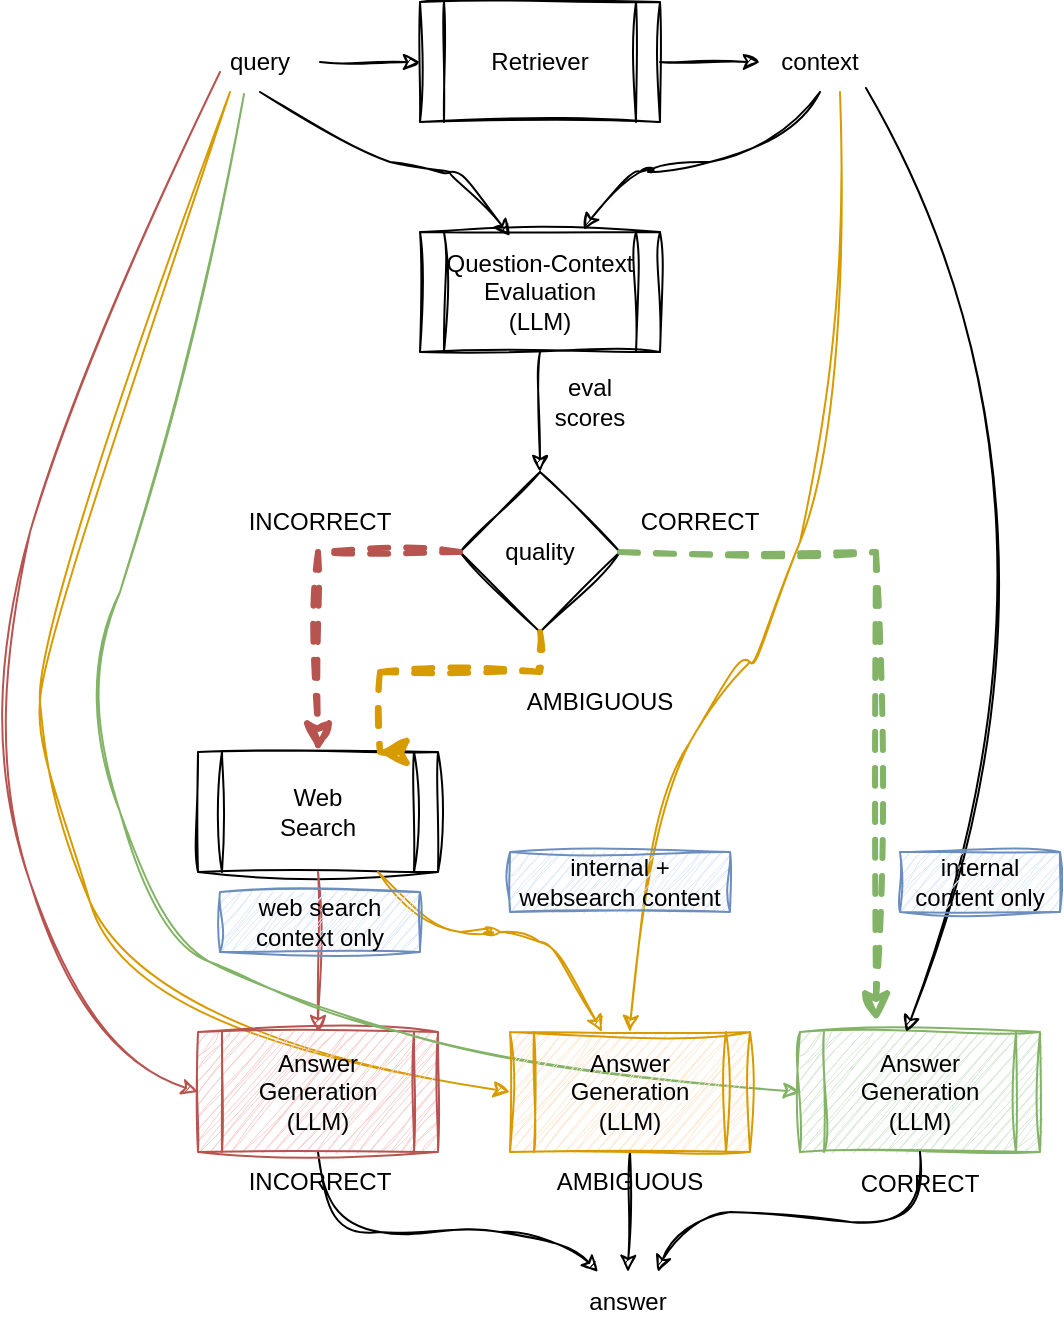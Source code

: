 <mxfile version="23.1.7" type="device">
  <diagram name="Page-1" id="QmD3RipjDwReSNjqG_B0">
    <mxGraphModel dx="634" dy="835" grid="1" gridSize="10" guides="1" tooltips="1" connect="1" arrows="1" fold="1" page="1" pageScale="1" pageWidth="850" pageHeight="1100" math="0" shadow="0">
      <root>
        <mxCell id="0" />
        <mxCell id="1" parent="0" />
        <mxCell id="8UCjOMSbNaFA1E6p_6nF-1" value="query" style="text;html=1;align=center;verticalAlign=middle;whiteSpace=wrap;rounded=0;sketch=1;curveFitting=1;jiggle=2;" vertex="1" parent="1">
          <mxGeometry x="170" y="40" width="60" height="30" as="geometry" />
        </mxCell>
        <mxCell id="8UCjOMSbNaFA1E6p_6nF-2" value="Retriever" style="shape=process;whiteSpace=wrap;html=1;backgroundOutline=1;sketch=1;curveFitting=1;jiggle=2;" vertex="1" parent="1">
          <mxGeometry x="280" y="25" width="120" height="60" as="geometry" />
        </mxCell>
        <mxCell id="8UCjOMSbNaFA1E6p_6nF-3" value="context" style="text;html=1;align=center;verticalAlign=middle;whiteSpace=wrap;rounded=0;sketch=1;curveFitting=1;jiggle=2;" vertex="1" parent="1">
          <mxGeometry x="450" y="40" width="60" height="30" as="geometry" />
        </mxCell>
        <mxCell id="8UCjOMSbNaFA1E6p_6nF-4" value="Question-Context Evaluation&lt;br&gt;(LLM)" style="shape=process;whiteSpace=wrap;html=1;backgroundOutline=1;sketch=1;curveFitting=1;jiggle=2;" vertex="1" parent="1">
          <mxGeometry x="280" y="140" width="120" height="60" as="geometry" />
        </mxCell>
        <mxCell id="8UCjOMSbNaFA1E6p_6nF-5" value="quality" style="rhombus;whiteSpace=wrap;html=1;sketch=1;curveFitting=1;jiggle=2;" vertex="1" parent="1">
          <mxGeometry x="300" y="260" width="80" height="80" as="geometry" />
        </mxCell>
        <mxCell id="8UCjOMSbNaFA1E6p_6nF-6" value="" style="endArrow=classic;html=1;rounded=0;exitX=0.5;exitY=1;exitDx=0;exitDy=0;entryX=0.5;entryY=0;entryDx=0;entryDy=0;sketch=1;curveFitting=1;jiggle=2;" edge="1" parent="1" source="8UCjOMSbNaFA1E6p_6nF-4" target="8UCjOMSbNaFA1E6p_6nF-5">
          <mxGeometry width="50" height="50" relative="1" as="geometry">
            <mxPoint x="390" y="440" as="sourcePoint" />
            <mxPoint x="440" y="390" as="targetPoint" />
          </mxGeometry>
        </mxCell>
        <mxCell id="8UCjOMSbNaFA1E6p_6nF-7" value="" style="endArrow=classic;html=1;rounded=0;exitX=1;exitY=0.5;exitDx=0;exitDy=0;entryX=0;entryY=0.5;entryDx=0;entryDy=0;sketch=1;curveFitting=1;jiggle=2;" edge="1" parent="1" source="8UCjOMSbNaFA1E6p_6nF-1" target="8UCjOMSbNaFA1E6p_6nF-2">
          <mxGeometry width="50" height="50" relative="1" as="geometry">
            <mxPoint x="390" y="440" as="sourcePoint" />
            <mxPoint x="440" y="390" as="targetPoint" />
          </mxGeometry>
        </mxCell>
        <mxCell id="8UCjOMSbNaFA1E6p_6nF-8" value="" style="endArrow=classic;html=1;rounded=0;exitX=1;exitY=0.5;exitDx=0;exitDy=0;entryX=0;entryY=0.5;entryDx=0;entryDy=0;sketch=1;curveFitting=1;jiggle=2;" edge="1" parent="1" source="8UCjOMSbNaFA1E6p_6nF-2" target="8UCjOMSbNaFA1E6p_6nF-3">
          <mxGeometry width="50" height="50" relative="1" as="geometry">
            <mxPoint x="390" y="440" as="sourcePoint" />
            <mxPoint x="440" y="390" as="targetPoint" />
          </mxGeometry>
        </mxCell>
        <mxCell id="8UCjOMSbNaFA1E6p_6nF-9" value="eval&lt;br&gt;scores" style="text;html=1;align=center;verticalAlign=middle;whiteSpace=wrap;rounded=0;sketch=1;curveFitting=1;jiggle=2;" vertex="1" parent="1">
          <mxGeometry x="335" y="210" width="60" height="30" as="geometry" />
        </mxCell>
        <mxCell id="8UCjOMSbNaFA1E6p_6nF-11" value="" style="curved=1;endArrow=classic;html=1;rounded=0;exitX=0.5;exitY=1;exitDx=0;exitDy=0;entryX=0.375;entryY=0.033;entryDx=0;entryDy=0;entryPerimeter=0;sketch=1;curveFitting=1;jiggle=2;" edge="1" parent="1" source="8UCjOMSbNaFA1E6p_6nF-1" target="8UCjOMSbNaFA1E6p_6nF-4">
          <mxGeometry width="50" height="50" relative="1" as="geometry">
            <mxPoint x="390" y="440" as="sourcePoint" />
            <mxPoint x="440" y="390" as="targetPoint" />
            <Array as="points">
              <mxPoint x="240" y="100" />
              <mxPoint x="290" y="110" />
              <mxPoint x="300" y="110" />
            </Array>
          </mxGeometry>
        </mxCell>
        <mxCell id="8UCjOMSbNaFA1E6p_6nF-12" value="" style="curved=1;endArrow=classic;html=1;rounded=0;exitX=0.5;exitY=1;exitDx=0;exitDy=0;entryX=0.683;entryY=-0.017;entryDx=0;entryDy=0;entryPerimeter=0;sketch=1;curveFitting=1;jiggle=2;" edge="1" parent="1" source="8UCjOMSbNaFA1E6p_6nF-3" target="8UCjOMSbNaFA1E6p_6nF-4">
          <mxGeometry width="50" height="50" relative="1" as="geometry">
            <mxPoint x="390" y="440" as="sourcePoint" />
            <mxPoint x="440" y="390" as="targetPoint" />
            <Array as="points">
              <mxPoint x="460" y="100" />
              <mxPoint x="390" y="110" />
              <mxPoint x="400" y="110" />
              <mxPoint x="380" y="110" />
            </Array>
          </mxGeometry>
        </mxCell>
        <mxCell id="8UCjOMSbNaFA1E6p_6nF-26" value="Web&lt;br&gt;Search" style="shape=process;whiteSpace=wrap;html=1;backgroundOutline=1;sketch=1;curveFitting=1;jiggle=2;" vertex="1" parent="1">
          <mxGeometry x="169" y="400" width="120" height="60" as="geometry" />
        </mxCell>
        <mxCell id="8UCjOMSbNaFA1E6p_6nF-27" value="" style="edgeStyle=segmentEdgeStyle;endArrow=classic;html=1;curved=0;rounded=0;endSize=8;startSize=8;exitX=0;exitY=0.5;exitDx=0;exitDy=0;entryX=0.5;entryY=0;entryDx=0;entryDy=0;dashed=1;strokeWidth=3;fillColor=#f8cecc;strokeColor=#b85450;sketch=1;curveFitting=1;jiggle=2;" edge="1" parent="1" source="8UCjOMSbNaFA1E6p_6nF-5" target="8UCjOMSbNaFA1E6p_6nF-26">
          <mxGeometry width="50" height="50" relative="1" as="geometry">
            <mxPoint x="289" y="300" as="sourcePoint" />
            <mxPoint x="429" y="390" as="targetPoint" />
          </mxGeometry>
        </mxCell>
        <mxCell id="8UCjOMSbNaFA1E6p_6nF-28" value="INCORRECT" style="text;html=1;align=center;verticalAlign=middle;whiteSpace=wrap;rounded=0;sketch=1;curveFitting=1;jiggle=2;" vertex="1" parent="1">
          <mxGeometry x="195" y="270" width="70" height="30" as="geometry" />
        </mxCell>
        <mxCell id="8UCjOMSbNaFA1E6p_6nF-30" value="AMBIGUOUS" style="text;html=1;align=center;verticalAlign=middle;whiteSpace=wrap;rounded=0;sketch=1;curveFitting=1;jiggle=2;" vertex="1" parent="1">
          <mxGeometry x="335" y="360" width="70" height="30" as="geometry" />
        </mxCell>
        <mxCell id="8UCjOMSbNaFA1E6p_6nF-31" value="" style="edgeStyle=segmentEdgeStyle;endArrow=classic;html=1;curved=0;rounded=0;endSize=8;startSize=8;exitX=0.5;exitY=1;exitDx=0;exitDy=0;entryX=0.75;entryY=0;entryDx=0;entryDy=0;dashed=1;strokeWidth=3;fillColor=#ffe6cc;strokeColor=#d79b00;sketch=1;curveFitting=1;jiggle=2;" edge="1" parent="1" source="8UCjOMSbNaFA1E6p_6nF-5" target="8UCjOMSbNaFA1E6p_6nF-26">
          <mxGeometry width="50" height="50" relative="1" as="geometry">
            <mxPoint x="390" y="440" as="sourcePoint" />
            <mxPoint x="440" y="390" as="targetPoint" />
            <Array as="points">
              <mxPoint x="340" y="360" />
              <mxPoint x="260" y="360" />
            </Array>
          </mxGeometry>
        </mxCell>
        <mxCell id="8UCjOMSbNaFA1E6p_6nF-33" value="Answer&lt;br&gt;Generation&lt;br&gt;(LLM)" style="shape=process;whiteSpace=wrap;html=1;backgroundOutline=1;fillColor=#d5e8d4;strokeColor=#82b366;sketch=1;curveFitting=1;jiggle=2;" vertex="1" parent="1">
          <mxGeometry x="470" y="540" width="120" height="60" as="geometry" />
        </mxCell>
        <mxCell id="8UCjOMSbNaFA1E6p_6nF-34" value="" style="endArrow=classic;html=1;rounded=0;exitX=0.5;exitY=1;exitDx=0;exitDy=0;entryX=0.5;entryY=0;entryDx=0;entryDy=0;fillColor=#f8cecc;strokeColor=#B85450;sketch=1;curveFitting=1;jiggle=2;" edge="1" parent="1" source="8UCjOMSbNaFA1E6p_6nF-26" target="8UCjOMSbNaFA1E6p_6nF-32">
          <mxGeometry width="50" height="50" relative="1" as="geometry">
            <mxPoint x="379" y="440" as="sourcePoint" />
            <mxPoint x="429" y="390" as="targetPoint" />
          </mxGeometry>
        </mxCell>
        <mxCell id="8UCjOMSbNaFA1E6p_6nF-35" value="" style="curved=1;endArrow=classic;html=1;rounded=0;entryX=0;entryY=0.5;entryDx=0;entryDy=0;fillColor=#f8cecc;strokeColor=#B85450;sketch=1;curveFitting=1;jiggle=2;" edge="1" parent="1" target="8UCjOMSbNaFA1E6p_6nF-32">
          <mxGeometry width="50" height="50" relative="1" as="geometry">
            <mxPoint x="180" y="60" as="sourcePoint" />
            <mxPoint x="440" y="390" as="targetPoint" />
            <Array as="points">
              <mxPoint x="110" y="200" />
              <mxPoint x="60" y="380" />
              <mxPoint x="110" y="550" />
            </Array>
          </mxGeometry>
        </mxCell>
        <mxCell id="8UCjOMSbNaFA1E6p_6nF-36" value="" style="curved=1;endArrow=classic;html=1;rounded=0;exitX=0.75;exitY=1;exitDx=0;exitDy=0;entryX=0.383;entryY=0;entryDx=0;entryDy=0;entryPerimeter=0;fillColor=#ffe6cc;strokeColor=#D79B00;sketch=1;curveFitting=1;jiggle=2;" edge="1" parent="1" source="8UCjOMSbNaFA1E6p_6nF-26" target="8UCjOMSbNaFA1E6p_6nF-25">
          <mxGeometry width="50" height="50" relative="1" as="geometry">
            <mxPoint x="300" y="440" as="sourcePoint" />
            <mxPoint x="350" y="390" as="targetPoint" />
            <Array as="points">
              <mxPoint x="280" y="490" />
              <mxPoint x="320" y="490" />
              <mxPoint x="310" y="490" />
              <mxPoint x="330" y="490" />
              <mxPoint x="350" y="500" />
            </Array>
          </mxGeometry>
        </mxCell>
        <mxCell id="8UCjOMSbNaFA1E6p_6nF-37" value="" style="curved=1;endArrow=classic;html=1;rounded=0;entryX=0.5;entryY=0;entryDx=0;entryDy=0;fillColor=#ffe6cc;strokeColor=#D79B00;sketch=1;curveFitting=1;jiggle=2;" edge="1" parent="1" target="8UCjOMSbNaFA1E6p_6nF-25">
          <mxGeometry width="50" height="50" relative="1" as="geometry">
            <mxPoint x="490" y="70" as="sourcePoint" />
            <mxPoint x="350" y="390" as="targetPoint" />
            <Array as="points">
              <mxPoint x="490" y="230" />
              <mxPoint x="450" y="360" />
              <mxPoint x="440" y="350" />
              <mxPoint x="390" y="440" />
            </Array>
          </mxGeometry>
        </mxCell>
        <mxCell id="8UCjOMSbNaFA1E6p_6nF-38" value="" style="curved=1;endArrow=classic;html=1;rounded=0;exitX=0.883;exitY=0.933;exitDx=0;exitDy=0;entryX=0.442;entryY=0;entryDx=0;entryDy=0;entryPerimeter=0;exitPerimeter=0;sketch=1;curveFitting=1;jiggle=2;" edge="1" parent="1" source="8UCjOMSbNaFA1E6p_6nF-3" target="8UCjOMSbNaFA1E6p_6nF-33">
          <mxGeometry width="50" height="50" relative="1" as="geometry">
            <mxPoint x="300" y="440" as="sourcePoint" />
            <mxPoint x="350" y="390" as="targetPoint" />
            <Array as="points">
              <mxPoint x="620" y="280" />
            </Array>
          </mxGeometry>
        </mxCell>
        <mxCell id="8UCjOMSbNaFA1E6p_6nF-39" value="CORRECT" style="text;html=1;align=center;verticalAlign=middle;whiteSpace=wrap;rounded=0;sketch=1;curveFitting=1;jiggle=2;" vertex="1" parent="1">
          <mxGeometry x="390" y="270" width="60" height="30" as="geometry" />
        </mxCell>
        <mxCell id="8UCjOMSbNaFA1E6p_6nF-41" value="answer" style="text;html=1;align=center;verticalAlign=middle;whiteSpace=wrap;rounded=0;sketch=1;curveFitting=1;jiggle=2;" vertex="1" parent="1">
          <mxGeometry x="354" y="660" width="60" height="30" as="geometry" />
        </mxCell>
        <mxCell id="8UCjOMSbNaFA1E6p_6nF-43" value="INCORRECT" style="text;html=1;align=center;verticalAlign=middle;whiteSpace=wrap;rounded=0;sketch=1;curveFitting=1;jiggle=2;" vertex="1" parent="1">
          <mxGeometry x="195" y="600" width="70" height="30" as="geometry" />
        </mxCell>
        <mxCell id="8UCjOMSbNaFA1E6p_6nF-44" value="AMBIGUOUS" style="text;html=1;align=center;verticalAlign=middle;whiteSpace=wrap;rounded=0;sketch=1;curveFitting=1;jiggle=2;" vertex="1" parent="1">
          <mxGeometry x="350" y="600" width="70" height="30" as="geometry" />
        </mxCell>
        <mxCell id="8UCjOMSbNaFA1E6p_6nF-46" value="CORRECT" style="text;html=1;align=center;verticalAlign=middle;whiteSpace=wrap;rounded=0;sketch=1;curveFitting=1;jiggle=2;" vertex="1" parent="1">
          <mxGeometry x="500" y="601" width="60" height="30" as="geometry" />
        </mxCell>
        <mxCell id="8UCjOMSbNaFA1E6p_6nF-48" value="" style="curved=1;endArrow=classic;html=1;rounded=0;exitX=0.5;exitY=1;exitDx=0;exitDy=0;entryX=0.25;entryY=0;entryDx=0;entryDy=0;sketch=1;curveFitting=1;jiggle=2;" edge="1" parent="1" source="8UCjOMSbNaFA1E6p_6nF-32" target="8UCjOMSbNaFA1E6p_6nF-41">
          <mxGeometry width="50" height="50" relative="1" as="geometry">
            <mxPoint x="300" y="440" as="sourcePoint" />
            <mxPoint x="350" y="390" as="targetPoint" />
            <Array as="points">
              <mxPoint x="230" y="640" />
              <mxPoint x="290" y="640" />
              <mxPoint x="350" y="640" />
            </Array>
          </mxGeometry>
        </mxCell>
        <mxCell id="8UCjOMSbNaFA1E6p_6nF-49" value="" style="endArrow=classic;html=1;rounded=0;exitX=0.5;exitY=1;exitDx=0;exitDy=0;entryX=0.5;entryY=0;entryDx=0;entryDy=0;sketch=1;curveFitting=1;jiggle=2;" edge="1" parent="1" source="8UCjOMSbNaFA1E6p_6nF-25" target="8UCjOMSbNaFA1E6p_6nF-41">
          <mxGeometry width="50" height="50" relative="1" as="geometry">
            <mxPoint x="300" y="440" as="sourcePoint" />
            <mxPoint x="350" y="390" as="targetPoint" />
          </mxGeometry>
        </mxCell>
        <mxCell id="8UCjOMSbNaFA1E6p_6nF-50" value="" style="curved=1;endArrow=classic;html=1;rounded=0;exitX=0.5;exitY=1;exitDx=0;exitDy=0;entryX=0.75;entryY=0;entryDx=0;entryDy=0;sketch=1;curveFitting=1;jiggle=2;" edge="1" parent="1" source="8UCjOMSbNaFA1E6p_6nF-33" target="8UCjOMSbNaFA1E6p_6nF-41">
          <mxGeometry width="50" height="50" relative="1" as="geometry">
            <mxPoint x="300" y="440" as="sourcePoint" />
            <mxPoint x="350" y="390" as="targetPoint" />
            <Array as="points">
              <mxPoint x="530" y="640" />
              <mxPoint x="460" y="630" />
              <mxPoint x="410" y="630" />
            </Array>
          </mxGeometry>
        </mxCell>
        <mxCell id="8UCjOMSbNaFA1E6p_6nF-56" value="" style="curved=1;endArrow=classic;html=1;rounded=0;exitX=0.25;exitY=1;exitDx=0;exitDy=0;entryX=0;entryY=0.5;entryDx=0;entryDy=0;fillColor=#ffe6cc;strokeColor=#D79B00;sketch=1;curveFitting=1;jiggle=2;" edge="1" parent="1" source="8UCjOMSbNaFA1E6p_6nF-1" target="8UCjOMSbNaFA1E6p_6nF-25">
          <mxGeometry width="50" height="50" relative="1" as="geometry">
            <mxPoint x="300" y="440" as="sourcePoint" />
            <mxPoint x="350" y="390" as="targetPoint" />
            <Array as="points">
              <mxPoint x="90" y="340" />
              <mxPoint x="90" y="410" />
              <mxPoint x="140" y="540" />
            </Array>
          </mxGeometry>
        </mxCell>
        <mxCell id="8UCjOMSbNaFA1E6p_6nF-32" value="Answer&lt;br&gt;Generation&lt;br&gt;(LLM)" style="shape=process;whiteSpace=wrap;html=1;backgroundOutline=1;fillColor=#f8cecc;strokeColor=#b85450;sketch=1;curveFitting=1;jiggle=2;" vertex="1" parent="1">
          <mxGeometry x="169" y="540" width="120" height="60" as="geometry" />
        </mxCell>
        <mxCell id="8UCjOMSbNaFA1E6p_6nF-57" value="" style="curved=1;endArrow=classic;html=1;rounded=0;exitX=0.367;exitY=1.033;exitDx=0;exitDy=0;exitPerimeter=0;entryX=0;entryY=0.5;entryDx=0;entryDy=0;fillColor=#d5e8d4;strokeColor=#82B366;sketch=1;curveFitting=1;jiggle=2;" edge="1" parent="1" source="8UCjOMSbNaFA1E6p_6nF-1" target="8UCjOMSbNaFA1E6p_6nF-33">
          <mxGeometry width="50" height="50" relative="1" as="geometry">
            <mxPoint x="300" y="440" as="sourcePoint" />
            <mxPoint x="350" y="390" as="targetPoint" />
            <Array as="points">
              <mxPoint x="150" y="270" />
              <mxPoint x="110" y="370" />
              <mxPoint x="150" y="490" />
              <mxPoint x="200" y="520" />
              <mxPoint x="340" y="560" />
            </Array>
          </mxGeometry>
        </mxCell>
        <mxCell id="8UCjOMSbNaFA1E6p_6nF-25" value="Answer&lt;br&gt;Generation&lt;br&gt;(LLM)" style="shape=process;whiteSpace=wrap;html=1;backgroundOutline=1;fillColor=#ffe6cc;strokeColor=#d79b00;sketch=1;curveFitting=1;jiggle=2;" vertex="1" parent="1">
          <mxGeometry x="325" y="540" width="120" height="60" as="geometry" />
        </mxCell>
        <mxCell id="8UCjOMSbNaFA1E6p_6nF-61" value="" style="edgeStyle=segmentEdgeStyle;endArrow=classic;html=1;curved=0;rounded=0;endSize=8;startSize=8;exitX=1;exitY=0.5;exitDx=0;exitDy=0;entryX=0.317;entryY=-0.083;entryDx=0;entryDy=0;entryPerimeter=0;dashed=1;strokeWidth=3;fillColor=#d5e8d4;strokeColor=#82B366;sketch=1;curveFitting=1;jiggle=2;" edge="1" parent="1" source="8UCjOMSbNaFA1E6p_6nF-5" target="8UCjOMSbNaFA1E6p_6nF-33">
          <mxGeometry width="50" height="50" relative="1" as="geometry">
            <mxPoint x="300" y="440" as="sourcePoint" />
            <mxPoint x="350" y="390" as="targetPoint" />
          </mxGeometry>
        </mxCell>
        <mxCell id="8UCjOMSbNaFA1E6p_6nF-62" value="web search&lt;br&gt;context only" style="text;html=1;align=center;verticalAlign=middle;whiteSpace=wrap;rounded=0;fillColor=#dae8fc;strokeColor=#6c8ebf;sketch=1;curveFitting=1;jiggle=2;" vertex="1" parent="1">
          <mxGeometry x="180" y="470" width="100" height="30" as="geometry" />
        </mxCell>
        <mxCell id="8UCjOMSbNaFA1E6p_6nF-63" value="internal + websearch content" style="text;html=1;align=center;verticalAlign=middle;whiteSpace=wrap;rounded=0;fillColor=#dae8fc;strokeColor=#6c8ebf;sketch=1;curveFitting=1;jiggle=2;" vertex="1" parent="1">
          <mxGeometry x="325" y="450" width="110" height="30" as="geometry" />
        </mxCell>
        <mxCell id="8UCjOMSbNaFA1E6p_6nF-64" value="internal content only" style="text;html=1;align=center;verticalAlign=middle;whiteSpace=wrap;rounded=0;fillColor=#dae8fc;strokeColor=#6c8ebf;sketch=1;curveFitting=1;jiggle=2;" vertex="1" parent="1">
          <mxGeometry x="520" y="450" width="80" height="30" as="geometry" />
        </mxCell>
      </root>
    </mxGraphModel>
  </diagram>
</mxfile>
